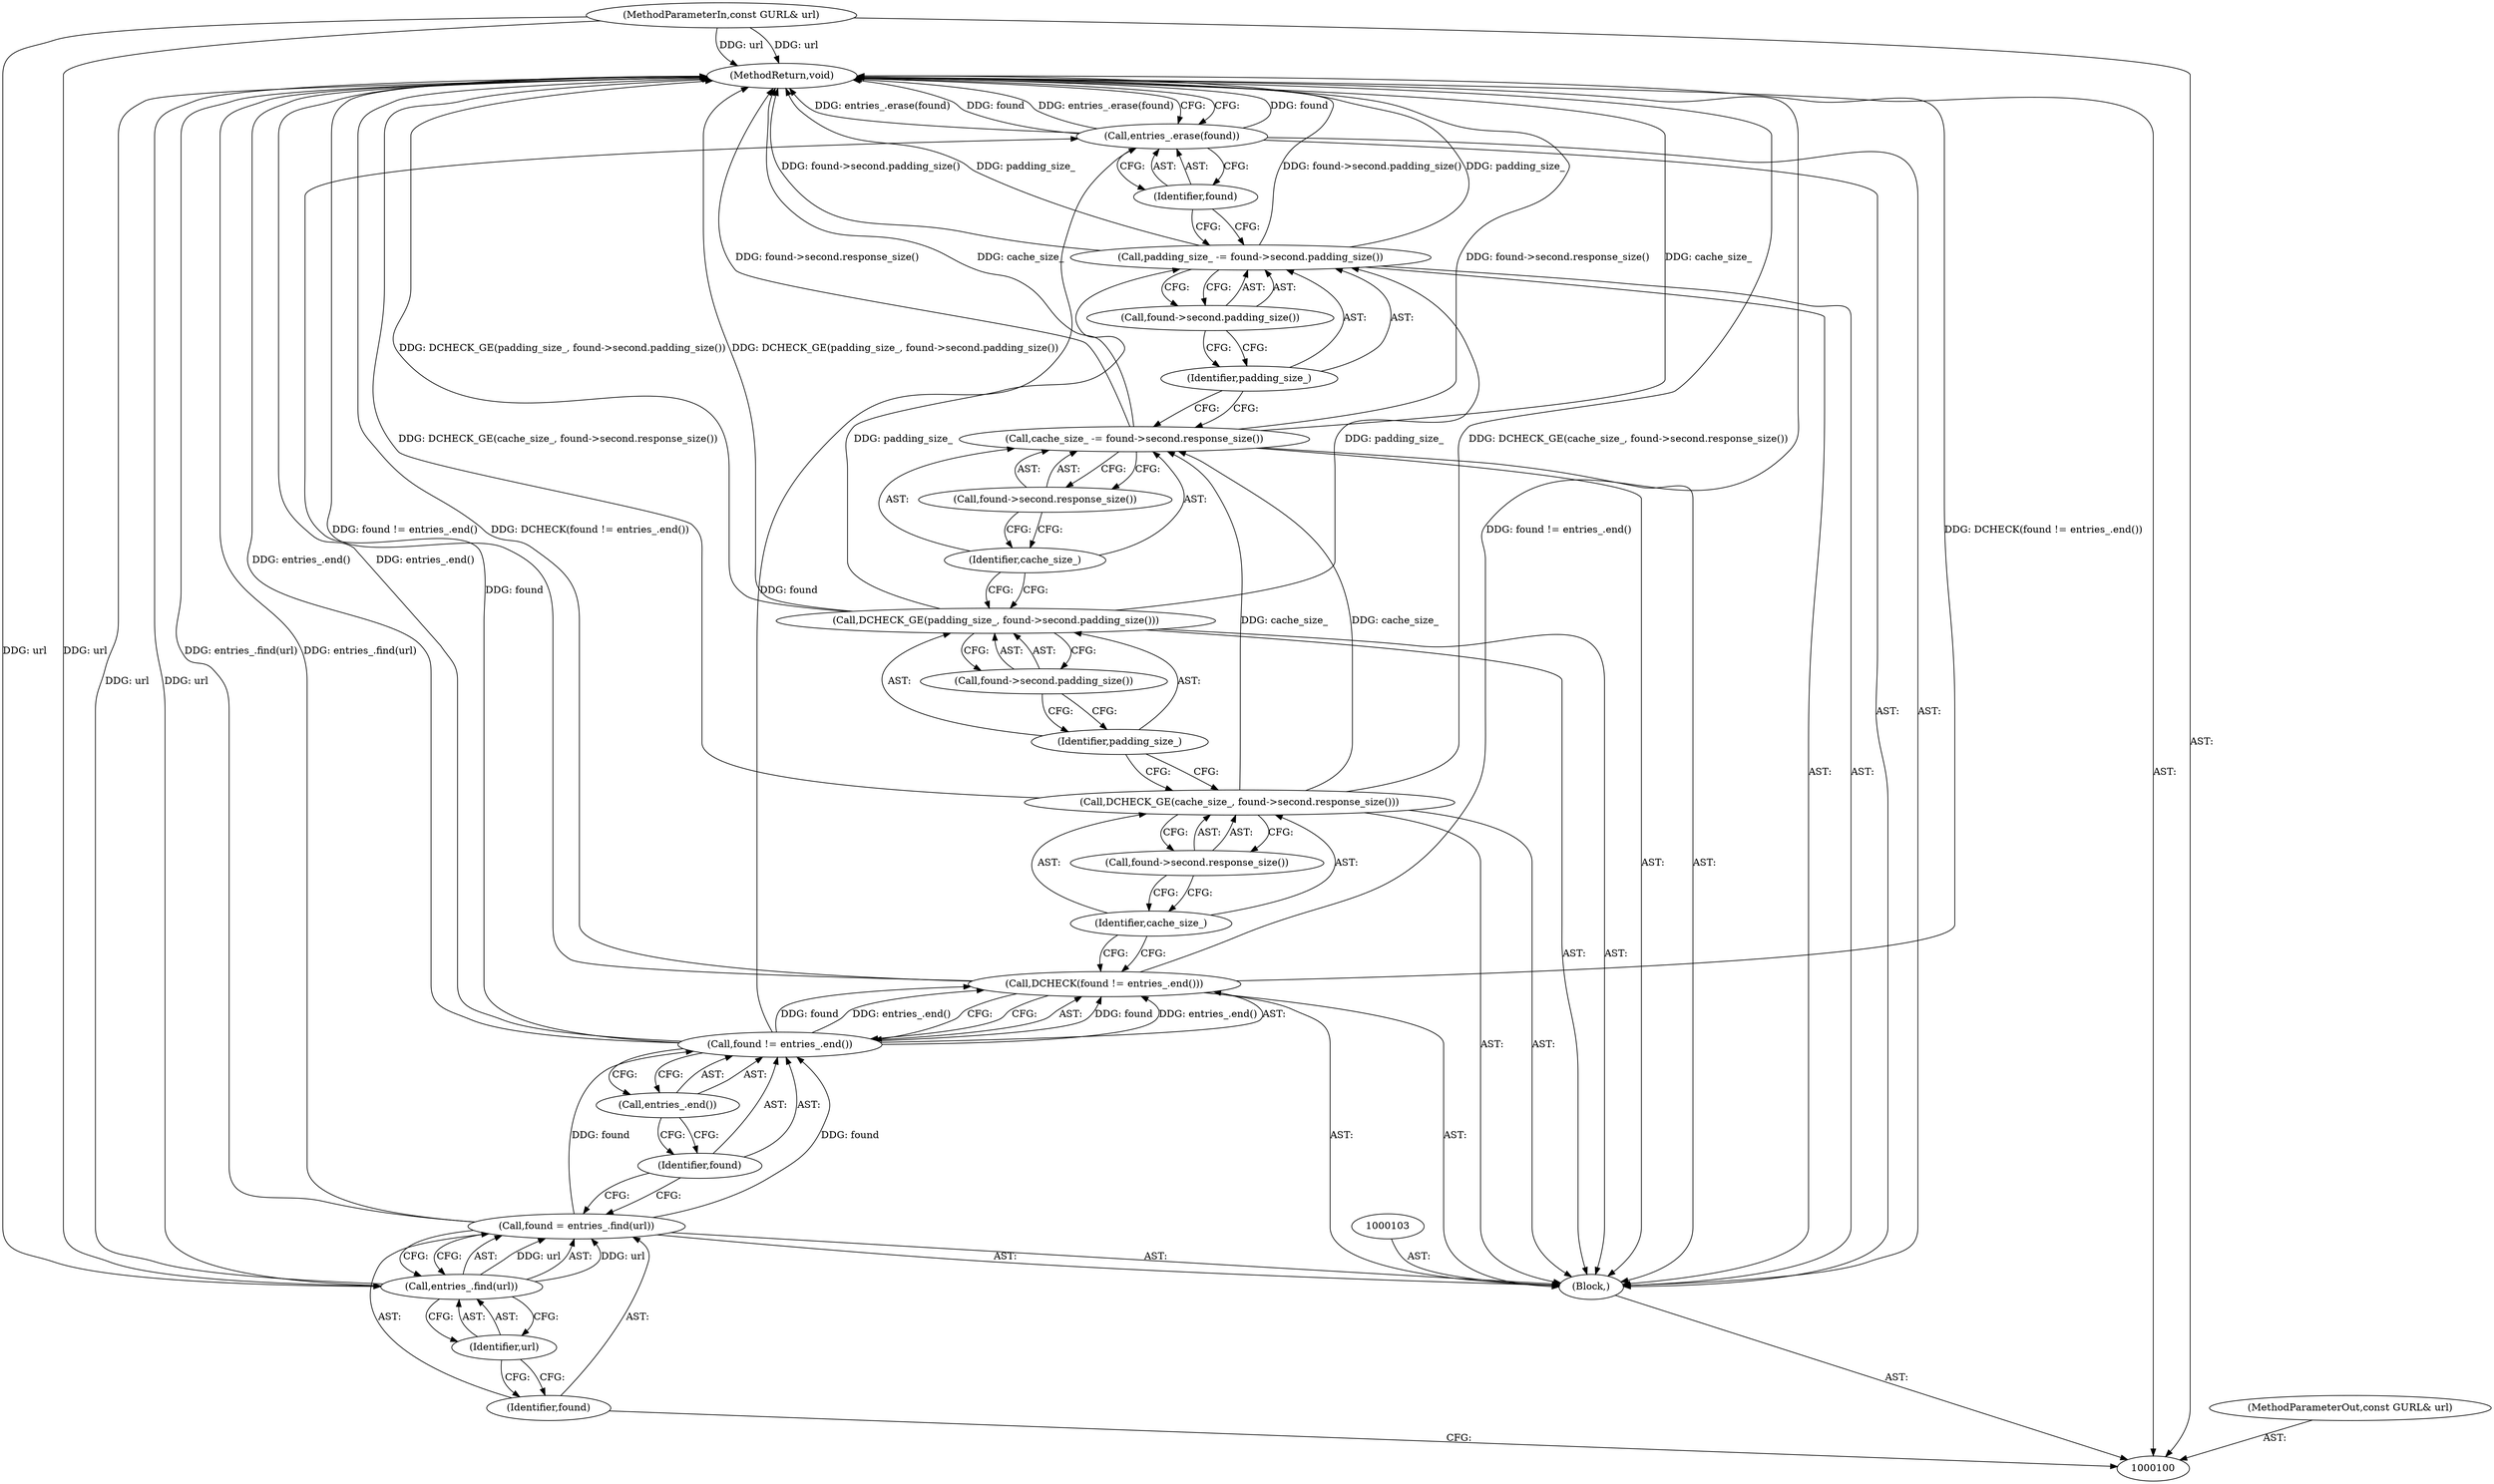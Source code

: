 digraph "0_Chrome_04aaacb936a08d70862d6d9d7e8354721ae46be8_3" {
"1000126" [label="(MethodReturn,void)"];
"1000101" [label="(MethodParameterIn,const GURL& url)"];
"1000173" [label="(MethodParameterOut,const GURL& url)"];
"1000102" [label="(Block,)"];
"1000106" [label="(Call,entries_.find(url))"];
"1000107" [label="(Identifier,url)"];
"1000104" [label="(Call,found = entries_.find(url))"];
"1000105" [label="(Identifier,found)"];
"1000109" [label="(Call,found != entries_.end())"];
"1000110" [label="(Identifier,found)"];
"1000111" [label="(Call,entries_.end())"];
"1000108" [label="(Call,DCHECK(found != entries_.end()))"];
"1000113" [label="(Identifier,cache_size_)"];
"1000112" [label="(Call,DCHECK_GE(cache_size_, found->second.response_size()))"];
"1000114" [label="(Call,found->second.response_size())"];
"1000116" [label="(Identifier,padding_size_)"];
"1000115" [label="(Call,DCHECK_GE(padding_size_, found->second.padding_size()))"];
"1000117" [label="(Call,found->second.padding_size())"];
"1000120" [label="(Call,found->second.response_size())"];
"1000118" [label="(Call,cache_size_ -= found->second.response_size())"];
"1000119" [label="(Identifier,cache_size_)"];
"1000123" [label="(Call,found->second.padding_size())"];
"1000121" [label="(Call,padding_size_ -= found->second.padding_size())"];
"1000122" [label="(Identifier,padding_size_)"];
"1000125" [label="(Identifier,found)"];
"1000124" [label="(Call,entries_.erase(found))"];
"1000126" -> "1000100"  [label="AST: "];
"1000126" -> "1000124"  [label="CFG: "];
"1000124" -> "1000126"  [label="DDG: found"];
"1000124" -> "1000126"  [label="DDG: entries_.erase(found)"];
"1000108" -> "1000126"  [label="DDG: DCHECK(found != entries_.end())"];
"1000108" -> "1000126"  [label="DDG: found != entries_.end()"];
"1000106" -> "1000126"  [label="DDG: url"];
"1000121" -> "1000126"  [label="DDG: found->second.padding_size()"];
"1000121" -> "1000126"  [label="DDG: padding_size_"];
"1000112" -> "1000126"  [label="DDG: DCHECK_GE(cache_size_, found->second.response_size())"];
"1000118" -> "1000126"  [label="DDG: cache_size_"];
"1000118" -> "1000126"  [label="DDG: found->second.response_size()"];
"1000109" -> "1000126"  [label="DDG: entries_.end()"];
"1000115" -> "1000126"  [label="DDG: DCHECK_GE(padding_size_, found->second.padding_size())"];
"1000101" -> "1000126"  [label="DDG: url"];
"1000104" -> "1000126"  [label="DDG: entries_.find(url)"];
"1000101" -> "1000100"  [label="AST: "];
"1000101" -> "1000126"  [label="DDG: url"];
"1000101" -> "1000106"  [label="DDG: url"];
"1000173" -> "1000100"  [label="AST: "];
"1000102" -> "1000100"  [label="AST: "];
"1000103" -> "1000102"  [label="AST: "];
"1000104" -> "1000102"  [label="AST: "];
"1000108" -> "1000102"  [label="AST: "];
"1000112" -> "1000102"  [label="AST: "];
"1000115" -> "1000102"  [label="AST: "];
"1000118" -> "1000102"  [label="AST: "];
"1000121" -> "1000102"  [label="AST: "];
"1000124" -> "1000102"  [label="AST: "];
"1000106" -> "1000104"  [label="AST: "];
"1000106" -> "1000107"  [label="CFG: "];
"1000107" -> "1000106"  [label="AST: "];
"1000104" -> "1000106"  [label="CFG: "];
"1000106" -> "1000126"  [label="DDG: url"];
"1000106" -> "1000104"  [label="DDG: url"];
"1000101" -> "1000106"  [label="DDG: url"];
"1000107" -> "1000106"  [label="AST: "];
"1000107" -> "1000105"  [label="CFG: "];
"1000106" -> "1000107"  [label="CFG: "];
"1000104" -> "1000102"  [label="AST: "];
"1000104" -> "1000106"  [label="CFG: "];
"1000105" -> "1000104"  [label="AST: "];
"1000106" -> "1000104"  [label="AST: "];
"1000110" -> "1000104"  [label="CFG: "];
"1000104" -> "1000126"  [label="DDG: entries_.find(url)"];
"1000106" -> "1000104"  [label="DDG: url"];
"1000104" -> "1000109"  [label="DDG: found"];
"1000105" -> "1000104"  [label="AST: "];
"1000105" -> "1000100"  [label="CFG: "];
"1000107" -> "1000105"  [label="CFG: "];
"1000109" -> "1000108"  [label="AST: "];
"1000109" -> "1000111"  [label="CFG: "];
"1000110" -> "1000109"  [label="AST: "];
"1000111" -> "1000109"  [label="AST: "];
"1000108" -> "1000109"  [label="CFG: "];
"1000109" -> "1000126"  [label="DDG: entries_.end()"];
"1000109" -> "1000108"  [label="DDG: found"];
"1000109" -> "1000108"  [label="DDG: entries_.end()"];
"1000104" -> "1000109"  [label="DDG: found"];
"1000109" -> "1000124"  [label="DDG: found"];
"1000110" -> "1000109"  [label="AST: "];
"1000110" -> "1000104"  [label="CFG: "];
"1000111" -> "1000110"  [label="CFG: "];
"1000111" -> "1000109"  [label="AST: "];
"1000111" -> "1000110"  [label="CFG: "];
"1000109" -> "1000111"  [label="CFG: "];
"1000108" -> "1000102"  [label="AST: "];
"1000108" -> "1000109"  [label="CFG: "];
"1000109" -> "1000108"  [label="AST: "];
"1000113" -> "1000108"  [label="CFG: "];
"1000108" -> "1000126"  [label="DDG: DCHECK(found != entries_.end())"];
"1000108" -> "1000126"  [label="DDG: found != entries_.end()"];
"1000109" -> "1000108"  [label="DDG: found"];
"1000109" -> "1000108"  [label="DDG: entries_.end()"];
"1000113" -> "1000112"  [label="AST: "];
"1000113" -> "1000108"  [label="CFG: "];
"1000114" -> "1000113"  [label="CFG: "];
"1000112" -> "1000102"  [label="AST: "];
"1000112" -> "1000114"  [label="CFG: "];
"1000113" -> "1000112"  [label="AST: "];
"1000114" -> "1000112"  [label="AST: "];
"1000116" -> "1000112"  [label="CFG: "];
"1000112" -> "1000126"  [label="DDG: DCHECK_GE(cache_size_, found->second.response_size())"];
"1000112" -> "1000118"  [label="DDG: cache_size_"];
"1000114" -> "1000112"  [label="AST: "];
"1000114" -> "1000113"  [label="CFG: "];
"1000112" -> "1000114"  [label="CFG: "];
"1000116" -> "1000115"  [label="AST: "];
"1000116" -> "1000112"  [label="CFG: "];
"1000117" -> "1000116"  [label="CFG: "];
"1000115" -> "1000102"  [label="AST: "];
"1000115" -> "1000117"  [label="CFG: "];
"1000116" -> "1000115"  [label="AST: "];
"1000117" -> "1000115"  [label="AST: "];
"1000119" -> "1000115"  [label="CFG: "];
"1000115" -> "1000126"  [label="DDG: DCHECK_GE(padding_size_, found->second.padding_size())"];
"1000115" -> "1000121"  [label="DDG: padding_size_"];
"1000117" -> "1000115"  [label="AST: "];
"1000117" -> "1000116"  [label="CFG: "];
"1000115" -> "1000117"  [label="CFG: "];
"1000120" -> "1000118"  [label="AST: "];
"1000120" -> "1000119"  [label="CFG: "];
"1000118" -> "1000120"  [label="CFG: "];
"1000118" -> "1000102"  [label="AST: "];
"1000118" -> "1000120"  [label="CFG: "];
"1000119" -> "1000118"  [label="AST: "];
"1000120" -> "1000118"  [label="AST: "];
"1000122" -> "1000118"  [label="CFG: "];
"1000118" -> "1000126"  [label="DDG: cache_size_"];
"1000118" -> "1000126"  [label="DDG: found->second.response_size()"];
"1000112" -> "1000118"  [label="DDG: cache_size_"];
"1000119" -> "1000118"  [label="AST: "];
"1000119" -> "1000115"  [label="CFG: "];
"1000120" -> "1000119"  [label="CFG: "];
"1000123" -> "1000121"  [label="AST: "];
"1000123" -> "1000122"  [label="CFG: "];
"1000121" -> "1000123"  [label="CFG: "];
"1000121" -> "1000102"  [label="AST: "];
"1000121" -> "1000123"  [label="CFG: "];
"1000122" -> "1000121"  [label="AST: "];
"1000123" -> "1000121"  [label="AST: "];
"1000125" -> "1000121"  [label="CFG: "];
"1000121" -> "1000126"  [label="DDG: found->second.padding_size()"];
"1000121" -> "1000126"  [label="DDG: padding_size_"];
"1000115" -> "1000121"  [label="DDG: padding_size_"];
"1000122" -> "1000121"  [label="AST: "];
"1000122" -> "1000118"  [label="CFG: "];
"1000123" -> "1000122"  [label="CFG: "];
"1000125" -> "1000124"  [label="AST: "];
"1000125" -> "1000121"  [label="CFG: "];
"1000124" -> "1000125"  [label="CFG: "];
"1000124" -> "1000102"  [label="AST: "];
"1000124" -> "1000125"  [label="CFG: "];
"1000125" -> "1000124"  [label="AST: "];
"1000126" -> "1000124"  [label="CFG: "];
"1000124" -> "1000126"  [label="DDG: found"];
"1000124" -> "1000126"  [label="DDG: entries_.erase(found)"];
"1000109" -> "1000124"  [label="DDG: found"];
}
